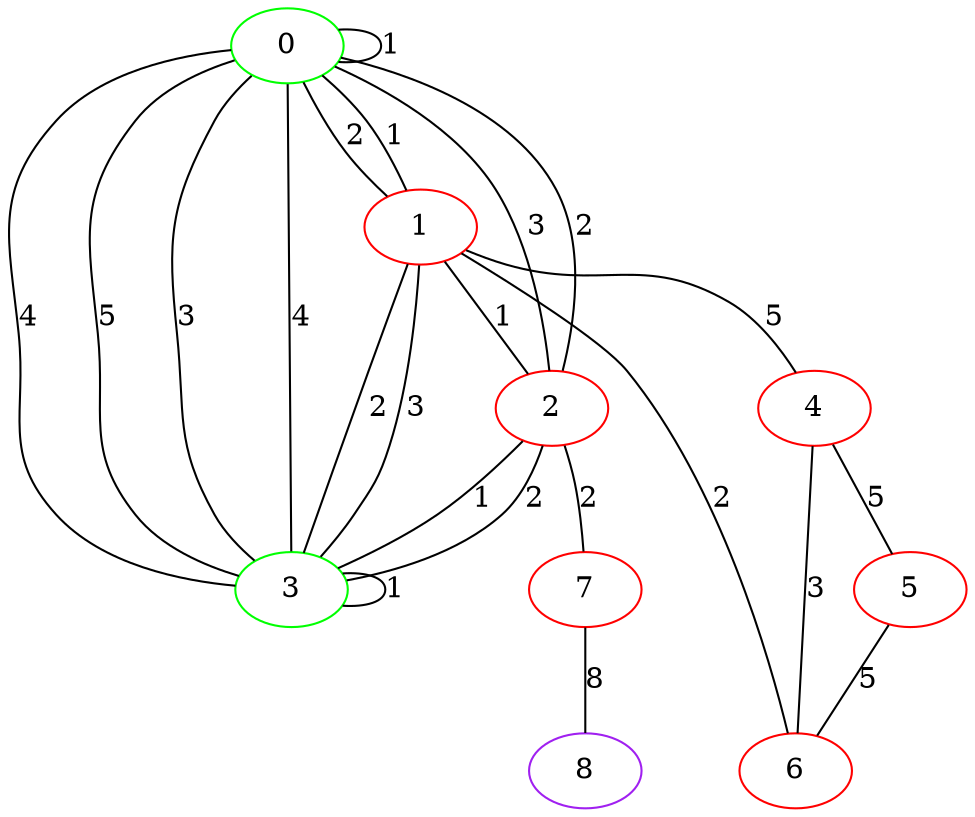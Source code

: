 graph "" {
0 [color=green, weight=2];
1 [color=red, weight=1];
2 [color=red, weight=1];
3 [color=green, weight=2];
4 [color=red, weight=1];
5 [color=red, weight=1];
6 [color=red, weight=1];
7 [color=red, weight=1];
8 [color=purple, weight=4];
0 -- 0  [key=0, label=1];
0 -- 1  [key=0, label=2];
0 -- 1  [key=1, label=1];
0 -- 2  [key=0, label=3];
0 -- 2  [key=1, label=2];
0 -- 3  [key=0, label=4];
0 -- 3  [key=1, label=5];
0 -- 3  [key=2, label=3];
0 -- 3  [key=3, label=4];
1 -- 2  [key=0, label=1];
1 -- 3  [key=0, label=2];
1 -- 3  [key=1, label=3];
1 -- 4  [key=0, label=5];
1 -- 6  [key=0, label=2];
2 -- 3  [key=0, label=1];
2 -- 3  [key=1, label=2];
2 -- 7  [key=0, label=2];
3 -- 3  [key=0, label=1];
4 -- 5  [key=0, label=5];
4 -- 6  [key=0, label=3];
5 -- 6  [key=0, label=5];
7 -- 8  [key=0, label=8];
}
